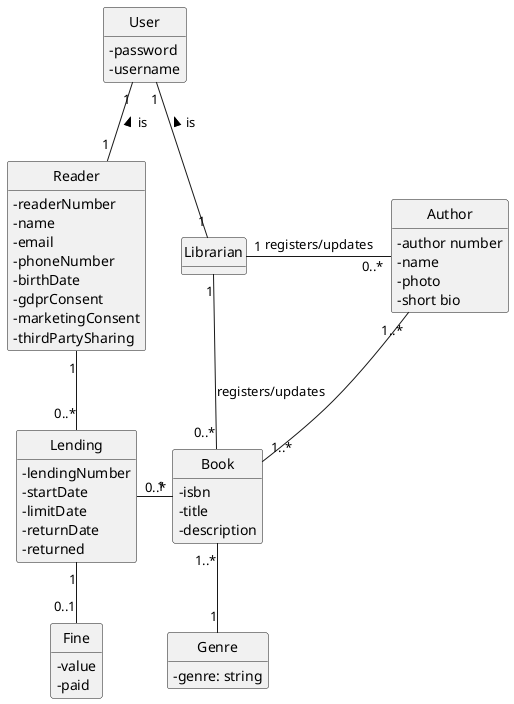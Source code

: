 @startuml
'https://plantuml.com/class-diagram
skinparam classAttributeIconSize 0
hide circle
hide methods

class User{
    - password
    - username
}


class Librarian{
}


class Genre{
/'escolhido de uma lista?'/
    - genre: string
}

class Book {
    - isbn
    - title
    - description
}

class Author {
    - author number
    - name
    - photo
    - short bio
   }

class Reader{
    - readerNumber
    - name
    - email
    - phoneNumber
    - birthDate
    - gdprConsent
    - marketingConsent
    - thirdPartySharing
}



class Lending {
    - lendingNumber
    - startDate
    - limitDate
    - returnDate
    - returned
}

class Fine {
    - value
    - paid
}

Librarian "1" - "0..*" Author : registers/updates
Librarian "1" -- "0..*" Book : registers/updates
Book "1..*" -up- "1..*"  Author
Book  "1..*" -- "1"  Genre
Lending "1" -- "0..1" Fine
Lending "0..*" -up- "1" Reader
Lending "0..*" - "1" Book
Reader "1" -up- "1" User : > is
Librarian "1" -up- "1" User : > is


@enduml


